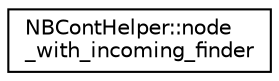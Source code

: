 digraph "Graphical Class Hierarchy"
{
  edge [fontname="Helvetica",fontsize="10",labelfontname="Helvetica",labelfontsize="10"];
  node [fontname="Helvetica",fontsize="10",shape=record];
  rankdir="LR";
  Node0 [label="NBContHelper::node\l_with_incoming_finder",height=0.2,width=0.4,color="black", fillcolor="white", style="filled",URL="$dc/d9a/class_n_b_cont_helper_1_1node__with__incoming__finder.html"];
}
